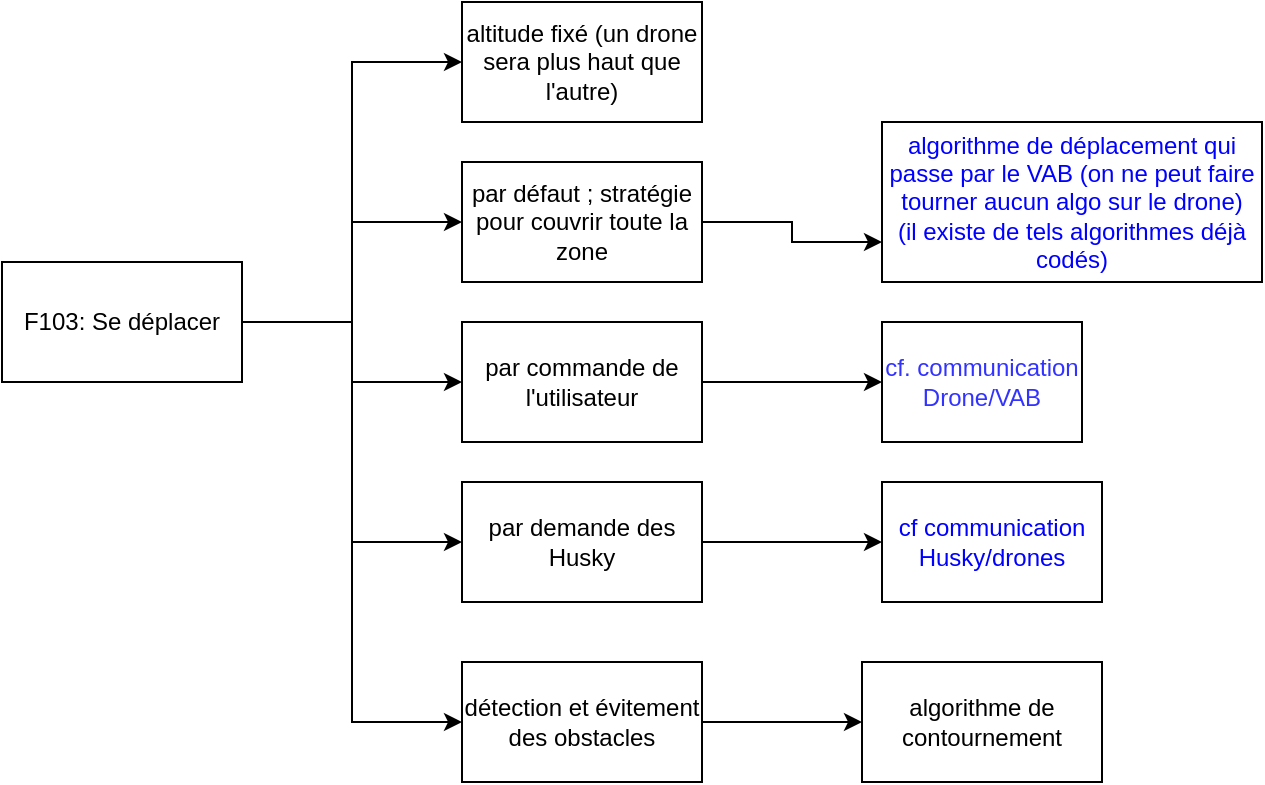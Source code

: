 <mxfile version="16.2.4" type="github">
  <diagram id="OM3lx3goNTmFPO1qKr1K" name="Page-1">
    <mxGraphModel dx="1736" dy="780" grid="1" gridSize="10" guides="1" tooltips="1" connect="1" arrows="1" fold="1" page="1" pageScale="1" pageWidth="827" pageHeight="1169" math="0" shadow="0">
      <root>
        <mxCell id="0" />
        <mxCell id="1" parent="0" />
        <mxCell id="ES-EeXoTM_ZExigbFJbH-44" style="edgeStyle=orthogonalEdgeStyle;rounded=0;orthogonalLoop=1;jettySize=auto;html=1;exitX=1;exitY=0.5;exitDx=0;exitDy=0;entryX=0;entryY=0.5;entryDx=0;entryDy=0;fontColor=#000000;" parent="1" source="ES-EeXoTM_ZExigbFJbH-47" target="ES-EeXoTM_ZExigbFJbH-86" edge="1">
          <mxGeometry relative="1" as="geometry" />
        </mxCell>
        <mxCell id="ES-EeXoTM_ZExigbFJbH-45" style="edgeStyle=orthogonalEdgeStyle;rounded=0;orthogonalLoop=1;jettySize=auto;html=1;exitX=1;exitY=0.5;exitDx=0;exitDy=0;entryX=0;entryY=0.5;entryDx=0;entryDy=0;fontColor=#000000;" parent="1" source="ES-EeXoTM_ZExigbFJbH-47" target="ES-EeXoTM_ZExigbFJbH-88" edge="1">
          <mxGeometry relative="1" as="geometry" />
        </mxCell>
        <mxCell id="ES-EeXoTM_ZExigbFJbH-46" style="edgeStyle=orthogonalEdgeStyle;rounded=0;orthogonalLoop=1;jettySize=auto;html=1;exitX=1;exitY=0.5;exitDx=0;exitDy=0;entryX=0;entryY=0.5;entryDx=0;entryDy=0;fontColor=#000000;" parent="1" source="ES-EeXoTM_ZExigbFJbH-47" target="ES-EeXoTM_ZExigbFJbH-90" edge="1">
          <mxGeometry relative="1" as="geometry" />
        </mxCell>
        <mxCell id="ES-EeXoTM_ZExigbFJbH-124" style="edgeStyle=orthogonalEdgeStyle;rounded=0;orthogonalLoop=1;jettySize=auto;html=1;exitX=1;exitY=0.5;exitDx=0;exitDy=0;entryX=0;entryY=0.5;entryDx=0;entryDy=0;" parent="1" source="ES-EeXoTM_ZExigbFJbH-47" target="ES-EeXoTM_ZExigbFJbH-123" edge="1">
          <mxGeometry relative="1" as="geometry" />
        </mxCell>
        <mxCell id="ES-EeXoTM_ZExigbFJbH-127" style="edgeStyle=orthogonalEdgeStyle;rounded=0;orthogonalLoop=1;jettySize=auto;html=1;exitX=1;exitY=0.5;exitDx=0;exitDy=0;entryX=0;entryY=0.5;entryDx=0;entryDy=0;" parent="1" source="ES-EeXoTM_ZExigbFJbH-47" target="ES-EeXoTM_ZExigbFJbH-126" edge="1">
          <mxGeometry relative="1" as="geometry" />
        </mxCell>
        <mxCell id="ES-EeXoTM_ZExigbFJbH-47" value="F103: Se déplacer" style="rounded=0;whiteSpace=wrap;html=1;" parent="1" vertex="1">
          <mxGeometry x="90" y="480" width="120" height="60" as="geometry" />
        </mxCell>
        <mxCell id="ES-EeXoTM_ZExigbFJbH-84" style="edgeStyle=orthogonalEdgeStyle;rounded=0;orthogonalLoop=1;jettySize=auto;html=1;exitX=1;exitY=0.5;exitDx=0;exitDy=0;entryX=0;entryY=0.75;entryDx=0;entryDy=0;fontColor=#0000FF;" parent="1" source="ES-EeXoTM_ZExigbFJbH-86" target="ES-EeXoTM_ZExigbFJbH-93" edge="1">
          <mxGeometry relative="1" as="geometry" />
        </mxCell>
        <mxCell id="ES-EeXoTM_ZExigbFJbH-86" value="par défaut ; stratégie pour couvrir toute la zone" style="rounded=0;whiteSpace=wrap;html=1;labelBackgroundColor=none;fontColor=#000000;strokeColor=#000000;fillColor=default;" parent="1" vertex="1">
          <mxGeometry x="320" y="430" width="120" height="60" as="geometry" />
        </mxCell>
        <mxCell id="ES-EeXoTM_ZExigbFJbH-87" style="edgeStyle=orthogonalEdgeStyle;rounded=0;orthogonalLoop=1;jettySize=auto;html=1;exitX=1;exitY=0.5;exitDx=0;exitDy=0;entryX=0;entryY=0.5;entryDx=0;entryDy=0;fontColor=#000000;" parent="1" source="ES-EeXoTM_ZExigbFJbH-88" target="ES-EeXoTM_ZExigbFJbH-92" edge="1">
          <mxGeometry relative="1" as="geometry" />
        </mxCell>
        <mxCell id="ES-EeXoTM_ZExigbFJbH-88" value="par commande de l&#39;utilisateur" style="rounded=0;whiteSpace=wrap;html=1;labelBackgroundColor=none;fontColor=#000000;strokeColor=#000000;fillColor=default;" parent="1" vertex="1">
          <mxGeometry x="320" y="510" width="120" height="60" as="geometry" />
        </mxCell>
        <mxCell id="ES-EeXoTM_ZExigbFJbH-89" style="edgeStyle=orthogonalEdgeStyle;rounded=0;orthogonalLoop=1;jettySize=auto;html=1;exitX=1;exitY=0.5;exitDx=0;exitDy=0;entryX=0;entryY=0.5;entryDx=0;entryDy=0;fontColor=#000000;" parent="1" source="ES-EeXoTM_ZExigbFJbH-90" target="ES-EeXoTM_ZExigbFJbH-91" edge="1">
          <mxGeometry relative="1" as="geometry" />
        </mxCell>
        <mxCell id="ES-EeXoTM_ZExigbFJbH-90" value="par demande des Husky" style="rounded=0;whiteSpace=wrap;html=1;labelBackgroundColor=none;fontColor=#000000;strokeColor=#000000;fillColor=default;" parent="1" vertex="1">
          <mxGeometry x="320" y="590" width="120" height="60" as="geometry" />
        </mxCell>
        <mxCell id="ES-EeXoTM_ZExigbFJbH-91" value="&lt;font color=&quot;#0000ff&quot;&gt;cf communication Husky/drones&lt;/font&gt;" style="rounded=0;whiteSpace=wrap;html=1;labelBackgroundColor=none;fontColor=#000000;strokeColor=#000000;fillColor=default;" parent="1" vertex="1">
          <mxGeometry x="530" y="590" width="110" height="60" as="geometry" />
        </mxCell>
        <mxCell id="ES-EeXoTM_ZExigbFJbH-92" value="&lt;font color=&quot;#3333ff&quot;&gt;cf. communication Drone/VAB&lt;/font&gt;" style="rounded=0;whiteSpace=wrap;html=1;labelBackgroundColor=none;fontColor=#000000;fillColor=#FFFFFF;" parent="1" vertex="1">
          <mxGeometry x="530" y="510" width="100" height="60" as="geometry" />
        </mxCell>
        <mxCell id="ES-EeXoTM_ZExigbFJbH-93" value="algorithme de déplacement qui passe par le VAB (on ne peut faire tourner aucun algo sur le drone)&lt;br&gt;(il existe de tels algorithmes déjà codés)" style="rounded=0;whiteSpace=wrap;html=1;labelBackgroundColor=none;fontColor=#0000FF;strokeColor=#000000;fillColor=default;" parent="1" vertex="1">
          <mxGeometry x="530" y="410" width="190" height="80" as="geometry" />
        </mxCell>
        <mxCell id="ES-EeXoTM_ZExigbFJbH-123" value="altitude fixé (un drone sera plus haut que l&#39;autre)" style="rounded=0;whiteSpace=wrap;html=1;" parent="1" vertex="1">
          <mxGeometry x="320" y="350" width="120" height="60" as="geometry" />
        </mxCell>
        <mxCell id="ES-EeXoTM_ZExigbFJbH-130" value="" style="edgeStyle=orthogonalEdgeStyle;rounded=0;orthogonalLoop=1;jettySize=auto;html=1;" parent="1" source="ES-EeXoTM_ZExigbFJbH-126" target="ES-EeXoTM_ZExigbFJbH-129" edge="1">
          <mxGeometry relative="1" as="geometry" />
        </mxCell>
        <mxCell id="ES-EeXoTM_ZExigbFJbH-126" value="détection et évitement des obstacles" style="rounded=0;whiteSpace=wrap;html=1;" parent="1" vertex="1">
          <mxGeometry x="320" y="680" width="120" height="60" as="geometry" />
        </mxCell>
        <mxCell id="ES-EeXoTM_ZExigbFJbH-129" value="algorithme de contournement" style="rounded=0;whiteSpace=wrap;html=1;" parent="1" vertex="1">
          <mxGeometry x="520" y="680" width="120" height="60" as="geometry" />
        </mxCell>
      </root>
    </mxGraphModel>
  </diagram>
</mxfile>
